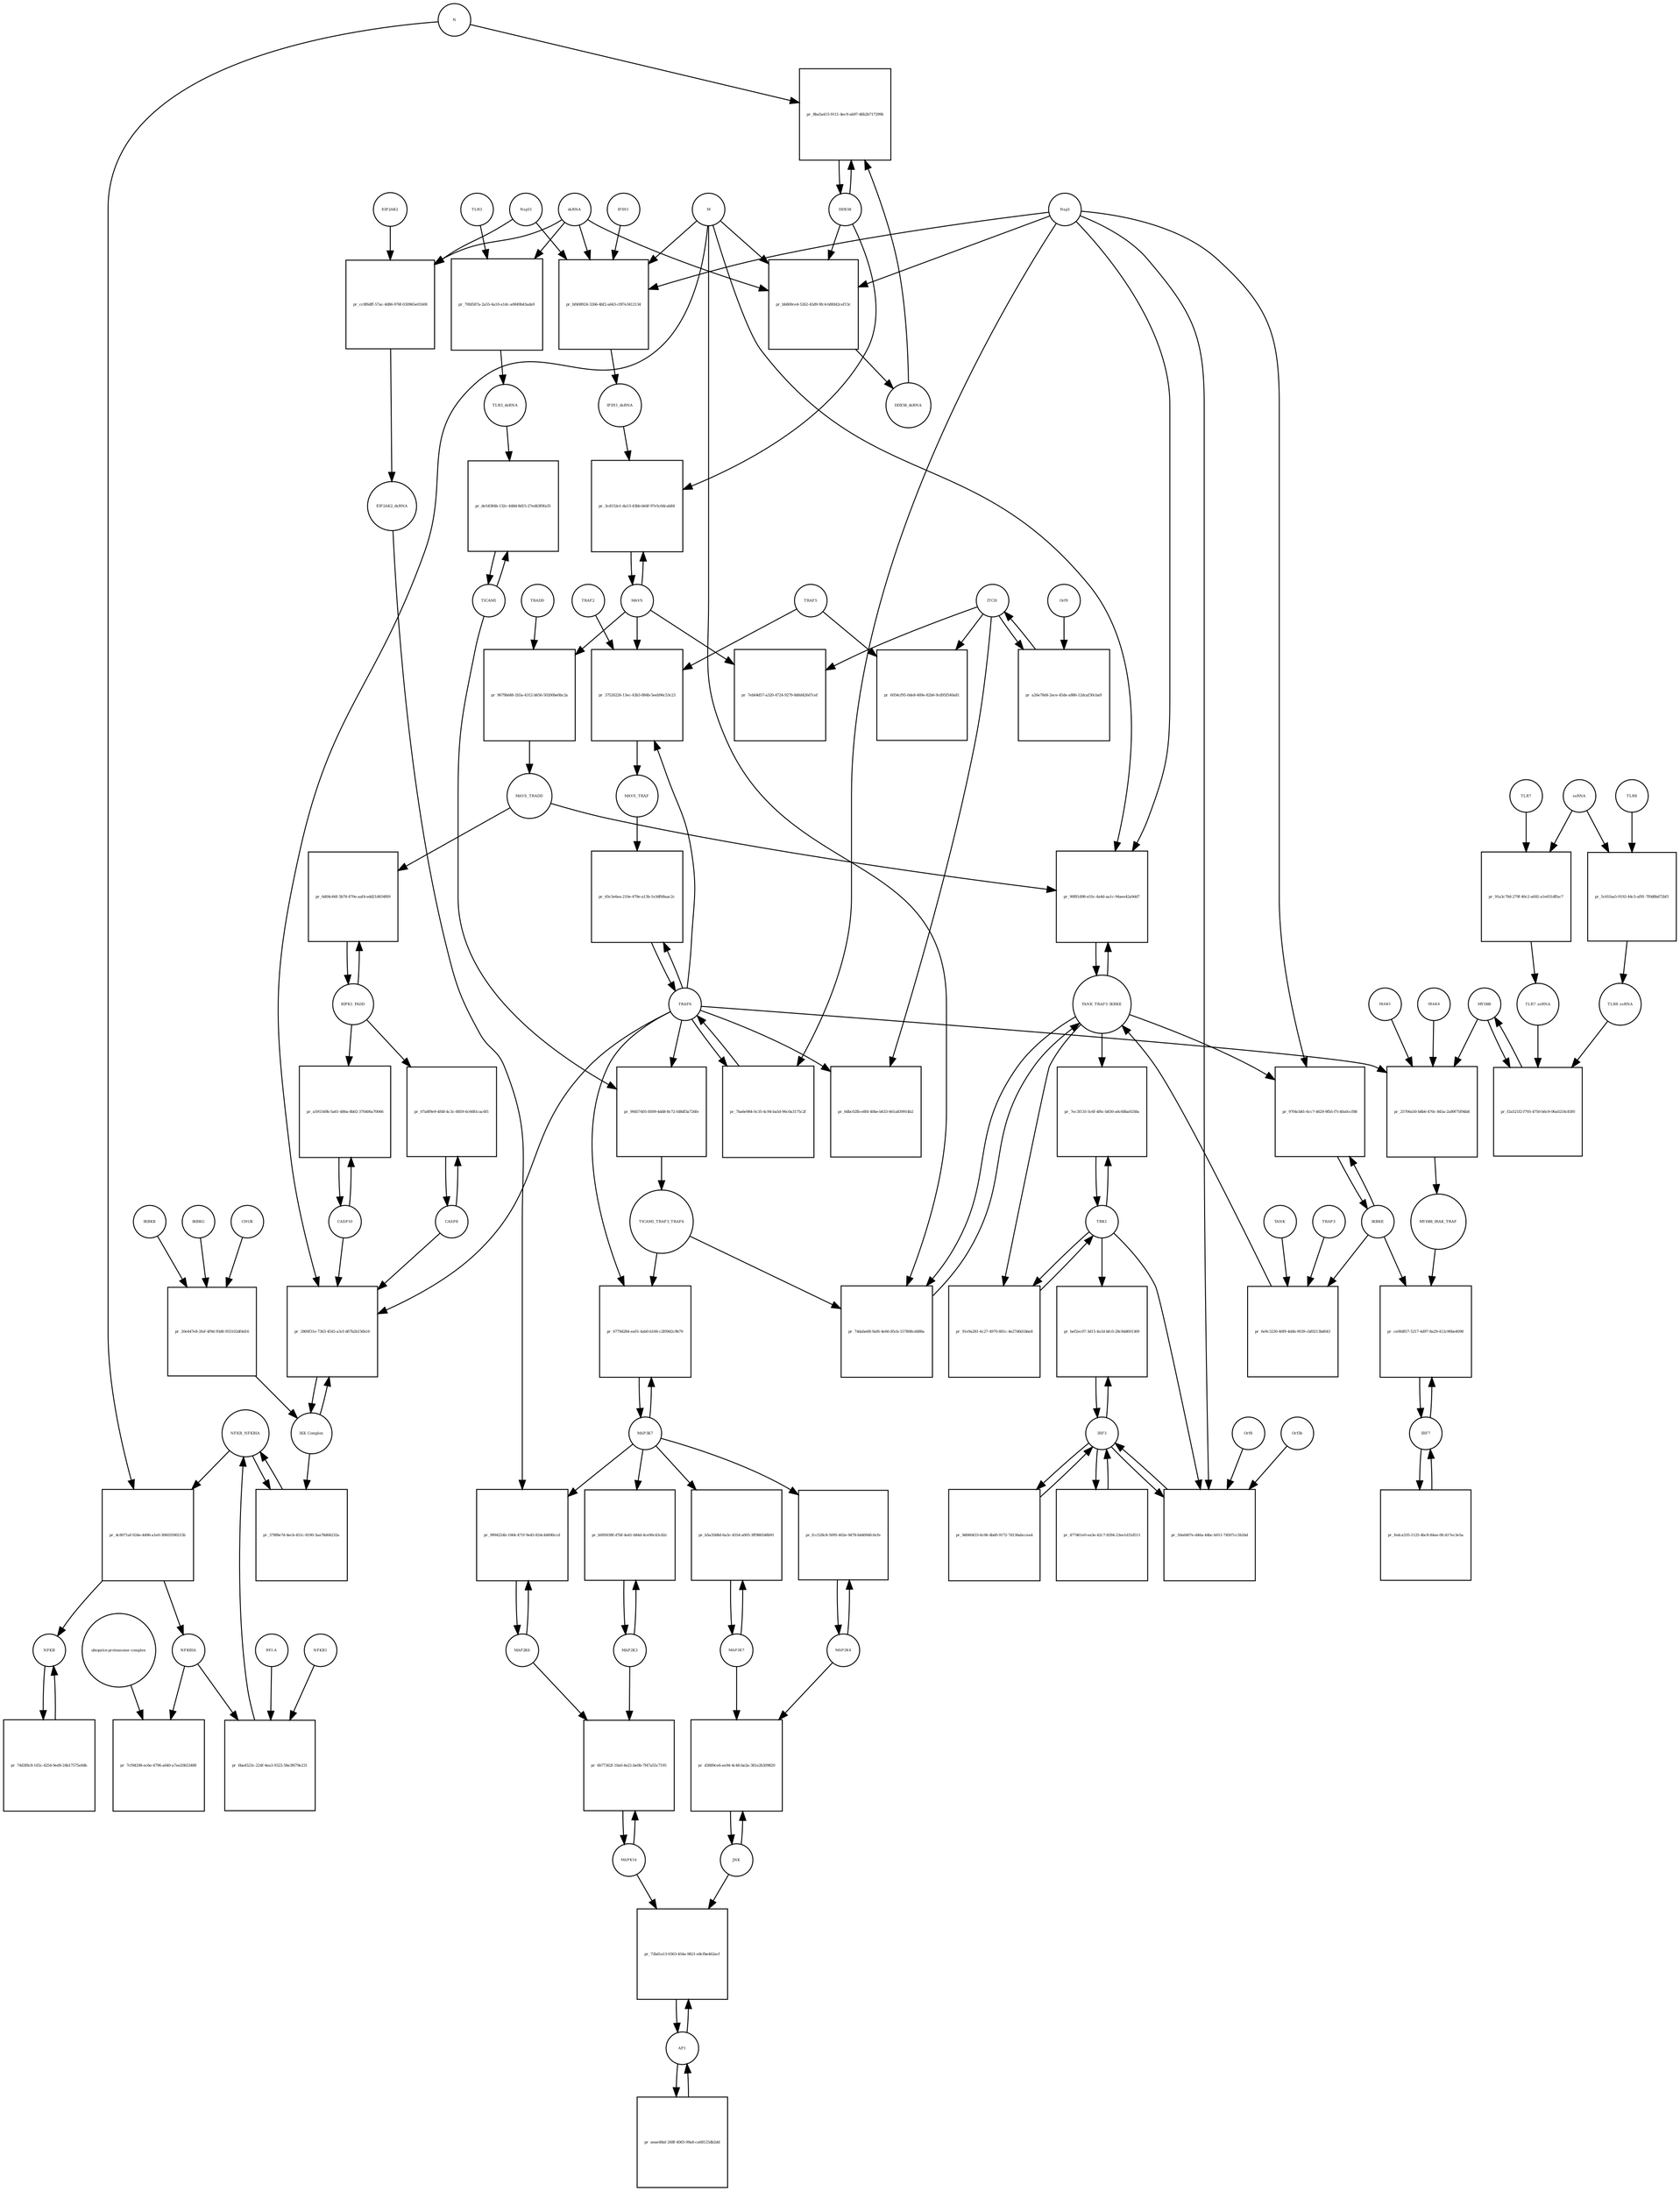 strict digraph  {
NFKB_NFKBIA [annotation="", bipartite=0, cls=complex, fontsize=4, label=NFKB_NFKBIA, shape=circle];
"pr_4c8071af-024e-4496-a1e0-30603590215b" [annotation="", bipartite=1, cls=process, fontsize=4, label="pr_4c8071af-024e-4496-a1e0-30603590215b", shape=square];
NFKB [annotation="", bipartite=0, cls=complex, fontsize=4, label=NFKB, shape=circle];
NFKBIA [annotation=urn_miriam_hgnc_7797, bipartite=0, cls=macromolecule, fontsize=4, label=NFKBIA, shape=circle];
N [annotation=urn_miriam_ncbiprotein_1798174255, bipartite=0, cls=macromolecule, fontsize=4, label=N, shape=circle];
TLR3 [annotation=urn_miriam_hgnc_11849, bipartite=0, cls="macromolecule multimer", fontsize=4, label=TLR3, shape=circle];
"pr_70fd587a-2a55-4a10-a1dc-a0849b43ada9" [annotation="", bipartite=1, cls=process, fontsize=4, label="pr_70fd587a-2a55-4a10-a1dc-a0849b43ada9", shape=square];
dsRNA [annotation="", bipartite=0, cls="nucleic acid feature", fontsize=4, label=dsRNA, shape=circle];
TLR3_dsRNA [annotation="", bipartite=0, cls=complex, fontsize=4, label=TLR3_dsRNA, shape=circle];
"pr_bb869ce4-5262-43d9-9fc4-b8fd42cef13c" [annotation="", bipartite=1, cls=process, fontsize=4, label="pr_bb869ce4-5262-43d9-9fc4-b8fd42cef13c", shape=square];
DDX58_dsRNA [annotation="", bipartite=0, cls=complex, fontsize=4, label=DDX58_dsRNA, shape=circle];
M [annotation=urn_miriam_ncbiprotein_1796318601, bipartite=0, cls=macromolecule, fontsize=4, label=M, shape=circle];
Nsp3 [annotation=urn_miriam_ncbiprotein_1802476807, bipartite=0, cls=macromolecule, fontsize=4, label=Nsp3, shape=circle];
DDX58 [annotation=urn_miriam_hgnc_19102, bipartite=0, cls=macromolecule, fontsize=4, label=DDX58, shape=circle];
"pr_bf408924-3266-4bf2-a643-cf87e3412134" [annotation="", bipartite=1, cls=process, fontsize=4, label="pr_bf408924-3266-4bf2-a643-cf87e3412134", shape=square];
IFIH1_dsRNA [annotation="", bipartite=0, cls=complex, fontsize=4, label=IFIH1_dsRNA, shape=circle];
Nsp15 [annotation=urn_miriam_ncbiprotein_1802476818, bipartite=0, cls=macromolecule, fontsize=4, label=Nsp15, shape=circle];
IFIH1 [annotation=urn_miriam_hgnc_18873, bipartite=0, cls=macromolecule, fontsize=4, label=IFIH1, shape=circle];
"pr_8ba5a415-9111-4ec9-ab97-d6b2b717299b" [annotation="", bipartite=1, cls=process, fontsize=4, label="pr_8ba5a415-9111-4ec9-ab97-d6b2b717299b", shape=square];
MAVS [annotation=urn_miriam_hgnc_29233, bipartite=0, cls="macromolecule multimer", fontsize=4, label=MAVS, shape=circle];
"pr_3cd152e1-da13-43bb-b64f-97e5c0dcab84" [annotation="", bipartite=1, cls=process, fontsize=4, label="pr_3cd152e1-da13-43bb-b64f-97e5c0dcab84", shape=square];
"pr_7cf94298-ec6e-4796-a640-a7ee20b53488" [annotation="", bipartite=1, cls=process, fontsize=4, label="pr_7cf94298-ec6e-4796-a640-a7ee20b53488", shape=square];
"ubiquitin-proteasome complex" [annotation="", bipartite=0, cls=complex, fontsize=4, label="ubiquitin-proteasome complex", shape=circle];
IRF3 [annotation=urn_miriam_hgnc_6118, bipartite=0, cls="macromolecule multimer", fontsize=4, label=IRF3, shape=circle];
"pr_bef2ec07-3d15-4a1d-bfc0-28c9dd691369" [annotation="", bipartite=1, cls=process, fontsize=4, label="pr_bef2ec07-3d15-4a1d-bfc0-28c9dd691369", shape=square];
TBK1 [annotation="", bipartite=0, cls=macromolecule, fontsize=4, label=TBK1, shape=circle];
"pr_50a6407e-d46a-44bc-b011-74507cc5b1bd" [annotation="", bipartite=1, cls=process, fontsize=4, label="pr_50a6407e-d46a-44bc-b011-74507cc5b1bd", shape=square];
Orf3b [annotation=urn_miriam_uniprot_P59633, bipartite=0, cls=macromolecule, fontsize=4, label=Orf3b, shape=circle];
Orf8 [annotation=urn_miriam_ncbiprotein_1796318604, bipartite=0, cls=macromolecule, fontsize=4, label=Orf8, shape=circle];
IRF7 [annotation=urn_miriam_hgnc_6122, bipartite=0, cls="macromolecule multimer", fontsize=4, label=IRF7, shape=circle];
"pr_ce0fd857-5217-4d97-8a29-412c96be4098" [annotation="", bipartite=1, cls=process, fontsize=4, label="pr_ce0fd857-5217-4d97-8a29-412c96be4098", shape=square];
IKBKE [annotation=urn_miriam_hgnc_14552, bipartite=0, cls=macromolecule, fontsize=4, label=IKBKE, shape=circle];
MYD88_IRAK_TRAF [annotation="", bipartite=0, cls=complex, fontsize=4, label=MYD88_IRAK_TRAF, shape=circle];
TRAF6 [annotation=urn_miriam_hgnc_12036, bipartite=0, cls=macromolecule, fontsize=4, label=TRAF6, shape=circle];
"pr_65c5e6ea-210e-479e-a13b-1e3df68aac2c" [annotation="", bipartite=1, cls=process, fontsize=4, label="pr_65c5e6ea-210e-479e-a13b-1e3df68aac2c", shape=square];
MAVS_TRAF [annotation="", bipartite=0, cls=complex, fontsize=4, label=MAVS_TRAF, shape=circle];
"pr_7eb64d57-a320-4724-9279-8d6d426d7cef" [annotation="", bipartite=1, cls=process, fontsize=4, label="pr_7eb64d57-a320-4724-9279-8d6d426d7cef", shape=square];
ITCH [annotation="", bipartite=0, cls=macromolecule, fontsize=4, label=ITCH, shape=circle];
TRAF5 [annotation=urn_miriam_hgnc_12035, bipartite=0, cls=macromolecule, fontsize=4, label=TRAF5, shape=circle];
"pr_6054cf95-0de8-469e-82b6-9cd95f540a81" [annotation="", bipartite=1, cls=process, fontsize=4, label="pr_6054cf95-0de8-469e-82b6-9cd95f540a81", shape=square];
"pr_0dbc02fb-e8f4-40be-b633-661a839914b2" [annotation="", bipartite=1, cls=process, fontsize=4, label="pr_0dbc02fb-e8f4-40be-b633-661a839914b2", shape=square];
TICAM1 [annotation=urn_miriam_hgnc_18348, bipartite=0, cls=macromolecule, fontsize=4, label=TICAM1, shape=circle];
"pr_de54384b-132c-448d-8d15-27ed43f0fa35" [annotation="", bipartite=1, cls=process, fontsize=4, label="pr_de54384b-132c-448d-8d15-27ed43f0fa35", shape=square];
"pr_99d57405-8509-4dd8-8c72-fd8df3a726fe" [annotation="", bipartite=1, cls=process, fontsize=4, label="pr_99d57405-8509-4dd8-8c72-fd8df3a726fe", shape=square];
TICAM1_TRAF3_TRAF6 [annotation="", bipartite=0, cls=complex, fontsize=4, label=TICAM1_TRAF3_TRAF6, shape=circle];
TANK_TRAF3_IKBKE [annotation="", bipartite=0, cls=complex, fontsize=4, label=TANK_TRAF3_IKBKE, shape=circle];
"pr_74dabe68-9af6-4e66-85cb-157808cd488a" [annotation="", bipartite=1, cls=process, fontsize=4, label="pr_74dabe68-9af6-4e66-85cb-157808cd488a", shape=square];
"pr_7ec3f135-5c6f-4f6c-b830-a6c68ba9258a" [annotation="", bipartite=1, cls=process, fontsize=4, label="pr_7ec3f135-5c6f-4f6c-b830-a6c68ba9258a", shape=square];
"pr_9704cb81-6cc7-4629-9fb5-f7c40a0ccf88" [annotation="", bipartite=1, cls=process, fontsize=4, label="pr_9704cb81-6cc7-4629-9fb5-f7c40a0ccf88", shape=square];
MYD88 [annotation="", bipartite=0, cls=macromolecule, fontsize=4, label=MYD88, shape=circle];
"pr_25706a50-b8b6-470c-845a-2a89f75f94b8" [annotation="", bipartite=1, cls=process, fontsize=4, label="pr_25706a50-b8b6-470c-845a-2a89f75f94b8", shape=square];
IRAK1 [annotation=urn_miriam_hgnc_6112, bipartite=0, cls=macromolecule, fontsize=4, label=IRAK1, shape=circle];
IRAK4 [annotation=urn_miriam_hgnc_17967, bipartite=0, cls=macromolecule, fontsize=4, label=IRAK4, shape=circle];
TLR7 [annotation=urn_miriam_hgnc_15631, bipartite=0, cls=macromolecule, fontsize=4, label=TLR7, shape=circle];
"pr_91a3c70d-279f-40c2-a692-a1e651dffac7" [annotation="", bipartite=1, cls=process, fontsize=4, label="pr_91a3c70d-279f-40c2-a692-a1e651dffac7", shape=square];
TLR7_ssRNA [annotation="", bipartite=0, cls=complex, fontsize=4, label=TLR7_ssRNA, shape=circle];
ssRNA [annotation="", bipartite=0, cls="nucleic acid feature", fontsize=4, label=ssRNA, shape=circle];
TLR8 [annotation=urn_miriam_hgnc_15632, bipartite=0, cls=macromolecule, fontsize=4, label=TLR8, shape=circle];
"pr_5c61faa5-9192-44c5-af81-7f0d8bd72bf1" [annotation="", bipartite=1, cls=process, fontsize=4, label="pr_5c61faa5-9192-44c5-af81-7f0d8bd72bf1", shape=square];
TLR8_ssRNA [annotation="", bipartite=0, cls=complex, fontsize=4, label=TLR8_ssRNA, shape=circle];
"pr_f2a521f2-f793-4750-b6c9-06a0218c83f0" [annotation="", bipartite=1, cls=process, fontsize=4, label="pr_f2a521f2-f793-4750-b6c9-06a0218c83f0", shape=square];
MAP3K7 [annotation="", bipartite=0, cls=macromolecule, fontsize=4, label=MAP3K7, shape=circle];
"pr_6779d284-ea01-4ab0-b166-c2f09d2c9b79" [annotation="", bipartite=1, cls=process, fontsize=4, label="pr_6779d284-ea01-4ab0-b166-c2f09d2c9b79", shape=square];
TRAF2 [annotation=urn_miriam_hgnc_12032, bipartite=0, cls=macromolecule, fontsize=4, label=TRAF2, shape=circle];
"pr_37526226-13ec-43b3-884b-5eeb96c53c23" [annotation="", bipartite=1, cls=process, fontsize=4, label="pr_37526226-13ec-43b3-884b-5eeb96c53c23", shape=square];
"pr_a26e78d4-2ece-45de-a886-12dcaf30cba9" [annotation="", bipartite=1, cls=process, fontsize=4, label="pr_a26e78d4-2ece-45de-a886-12dcaf30cba9", shape=square];
Orf9 [annotation=urn_miriam_uniprot_P59636, bipartite=0, cls=macromolecule, fontsize=4, label=Orf9, shape=circle];
"pr_9679bd48-1b5a-4312-b656-50200be0bc2a" [annotation="", bipartite=1, cls=process, fontsize=4, label="pr_9679bd48-1b5a-4312-b656-50200be0bc2a", shape=square];
MAVS_TRADD [annotation="", bipartite=0, cls=complex, fontsize=4, label=MAVS_TRADD, shape=circle];
TRADD [annotation=urn_miriam_hgnc_12030, bipartite=0, cls=macromolecule, fontsize=4, label=TRADD, shape=circle];
"pr_7ba6e984-0c35-4c94-ba5d-96c0a3175c2f" [annotation="", bipartite=1, cls=process, fontsize=4, label="pr_7ba6e984-0c35-4c94-ba5d-96c0a3175c2f", shape=square];
AP1 [annotation="", bipartite=0, cls=complex, fontsize=4, label=AP1, shape=circle];
"pr_72bd1a13-0363-454a-9821-e8cfbe462acf" [annotation="", bipartite=1, cls=process, fontsize=4, label="pr_72bd1a13-0363-454a-9821-e8cfbe462acf", shape=square];
MAPK14 [annotation="", bipartite=0, cls=macromolecule, fontsize=4, label=MAPK14, shape=circle];
JNK [annotation="", bipartite=0, cls=complex, fontsize=4, label=JNK, shape=circle];
"pr_d3889ce6-ee94-4c48-be2e-381e2b309820" [annotation="", bipartite=1, cls=process, fontsize=4, label="pr_d3889ce6-ee94-4c48-be2e-381e2b309820", shape=square];
MAP2K7 [annotation="", bipartite=0, cls=macromolecule, fontsize=4, label=MAP2K7, shape=circle];
MAP2K4 [annotation="", bipartite=0, cls=macromolecule, fontsize=4, label=MAP2K4, shape=circle];
"pr_fcc528c8-5095-402e-9478-b44094fc6cfe" [annotation="", bipartite=1, cls=process, fontsize=4, label="pr_fcc528c8-5095-402e-9478-b44094fc6cfe", shape=square];
"pr_b5a3568d-6a3c-4554-a005-3ff986548b91" [annotation="", bipartite=1, cls=process, fontsize=4, label="pr_b5a3568d-6a3c-4554-a005-3ff986548b91", shape=square];
MAP2K3 [annotation="", bipartite=0, cls=macromolecule, fontsize=4, label=MAP2K3, shape=circle];
"pr_b095038f-d7bf-4e41-b84d-4ce90c43c82c" [annotation="", bipartite=1, cls=process, fontsize=4, label="pr_b095038f-d7bf-4e41-b84d-4ce90c43c82c", shape=square];
MAP2K6 [annotation="", bipartite=0, cls=macromolecule, fontsize=4, label=MAP2K6, shape=circle];
"pr_9994224b-1064-471f-9e45-824c44690ccd" [annotation="", bipartite=1, cls=process, fontsize=4, label="pr_9994224b-1064-471f-9e45-824c44690ccd", shape=square];
EIF2AK2_dsRNA [annotation="", bipartite=0, cls=complex, fontsize=4, label=EIF2AK2_dsRNA, shape=circle];
"pr_cc8f6dff-57ac-4d86-976f-030965e01b08" [annotation="", bipartite=1, cls=process, fontsize=4, label="pr_cc8f6dff-57ac-4d86-976f-030965e01b08", shape=square];
EIF2AK2 [annotation=urn_miriam_hgnc_9437, bipartite=0, cls=macromolecule, fontsize=4, label=EIF2AK2, shape=circle];
RIPK1_FADD [annotation="", bipartite=0, cls=complex, fontsize=4, label=RIPK1_FADD, shape=circle];
"pr_6d04c66f-3b78-470e-aaf4-edd21d634f69" [annotation="", bipartite=1, cls=process, fontsize=4, label="pr_6d04c66f-3b78-470e-aaf4-edd21d634f69", shape=square];
CASP8 [annotation="", bipartite=0, cls=macromolecule, fontsize=4, label=CASP8, shape=circle];
"pr_07a8f9e9-4f48-4c3c-8859-6c6681cac6f1" [annotation="", bipartite=1, cls=process, fontsize=4, label="pr_07a8f9e9-4f48-4c3c-8859-6c6681cac6f1", shape=square];
CASP10 [annotation="", bipartite=0, cls=macromolecule, fontsize=4, label=CASP10, shape=circle];
"pr_a591549b-5a61-486a-8b02-370406a70066" [annotation="", bipartite=1, cls=process, fontsize=4, label="pr_a591549b-5a61-486a-8b02-370406a70066", shape=square];
"pr_378f8e7d-4ecb-451c-8190-3aa78d04232a" [annotation="", bipartite=1, cls=process, fontsize=4, label="pr_378f8e7d-4ecb-451c-8190-3aa78d04232a", shape=square];
"IKK Complex" [annotation="", bipartite=0, cls=complex, fontsize=4, label="IKK Complex", shape=circle];
"pr_2800f31e-7363-4545-a3cf-d67b2b156b16" [annotation="", bipartite=1, cls=process, fontsize=4, label="pr_2800f31e-7363-4545-a3cf-d67b2b156b16", shape=square];
"pr_6ba4523c-224f-4ea3-9323-58e3f679e231" [annotation="", bipartite=1, cls=process, fontsize=4, label="pr_6ba4523c-224f-4ea3-9323-58e3f679e231", shape=square];
RELA [annotation="", bipartite=0, cls=macromolecule, fontsize=4, label=RELA, shape=circle];
NFKB1 [annotation="", bipartite=0, cls=macromolecule, fontsize=4, label=NFKB1, shape=circle];
IKBKG [annotation="", bipartite=0, cls=macromolecule, fontsize=4, label=IKBKG, shape=circle];
"pr_20e447e8-2fef-4f9d-93d6-955102df4d16" [annotation="", bipartite=1, cls=process, fontsize=4, label="pr_20e447e8-2fef-4f9d-93d6-955102df4d16", shape=square];
CHUK [annotation="", bipartite=0, cls=macromolecule, fontsize=4, label=CHUK, shape=circle];
IKBKB [annotation="", bipartite=0, cls=macromolecule, fontsize=4, label=IKBKB, shape=circle];
"pr_90f81d98-e55c-4a4d-aa1c-94aee42a9dd7" [annotation="", bipartite=1, cls=process, fontsize=4, label="pr_90f81d98-e55c-4a4d-aa1c-94aee42a9dd7", shape=square];
"pr_91e9a281-6c27-4970-881c-4e27d0d1bbe8" [annotation="", bipartite=1, cls=process, fontsize=4, label="pr_91e9a281-6c27-4970-881c-4e27d0d1bbe8", shape=square];
"pr_6b77362f-10a0-4e21-be0b-7f47a55c7195" [annotation="", bipartite=1, cls=process, fontsize=4, label="pr_6b77362f-10a0-4e21-be0b-7f47a55c7195", shape=square];
TRAF3 [annotation="", bipartite=0, cls=macromolecule, fontsize=4, label=TRAF3, shape=circle];
"pr_6e9c3230-46f9-4d4b-9039-cbf0213bd043" [annotation="", bipartite=1, cls=process, fontsize=4, label="pr_6e9c3230-46f9-4d4b-9039-cbf0213bd043", shape=square];
TANK [annotation="", bipartite=0, cls=macromolecule, fontsize=4, label=TANK, shape=circle];
"pr_74d3f8c8-165c-4254-9ed9-24b17575e84b" [annotation="", bipartite=1, cls=process, fontsize=4, label="pr_74d3f8c8-165c-4254-9ed9-24b17575e84b", shape=square];
"pr_477461e0-ea3e-42c7-8294-23ee1d31d511" [annotation="", bipartite=1, cls=process, fontsize=4, label="pr_477461e0-ea3e-42c7-8294-23ee1d31d511", shape=square];
"pr_9d060433-6c06-4bd0-9172-7d136abccea4" [annotation="", bipartite=1, cls=process, fontsize=4, label="pr_9d060433-6c06-4bd0-9172-7d136abccea4", shape=square];
"pr_fedca335-1125-4bc8-84ea-0fc417ec3e5a" [annotation="", bipartite=1, cls=process, fontsize=4, label="pr_fedca335-1125-4bc8-84ea-0fc417ec3e5a", shape=square];
"pr_aeae48af-268f-4065-99a8-ca68125db2dd" [annotation="", bipartite=1, cls=process, fontsize=4, label="pr_aeae48af-268f-4065-99a8-ca68125db2dd", shape=square];
NFKB_NFKBIA -> "pr_4c8071af-024e-4496-a1e0-30603590215b"  [annotation="", interaction_type=consumption];
NFKB_NFKBIA -> "pr_378f8e7d-4ecb-451c-8190-3aa78d04232a"  [annotation="", interaction_type=consumption];
"pr_4c8071af-024e-4496-a1e0-30603590215b" -> NFKB  [annotation="", interaction_type=production];
"pr_4c8071af-024e-4496-a1e0-30603590215b" -> NFKBIA  [annotation="", interaction_type=production];
NFKB -> "pr_74d3f8c8-165c-4254-9ed9-24b17575e84b"  [annotation="", interaction_type=consumption];
NFKBIA -> "pr_7cf94298-ec6e-4796-a640-a7ee20b53488"  [annotation="", interaction_type=consumption];
NFKBIA -> "pr_6ba4523c-224f-4ea3-9323-58e3f679e231"  [annotation="", interaction_type=consumption];
N -> "pr_4c8071af-024e-4496-a1e0-30603590215b"  [annotation="urn_miriam_pubmed_16143815|urn_miriam_taxonomy_694009", interaction_type=stimulation];
N -> "pr_8ba5a415-9111-4ec9-ab97-d6b2b717299b"  [annotation="urn_miriam_pubmed_25581309|urn_miriam_pubmed_28148787|urn_miriam_taxonomy_694009", interaction_type=inhibition];
TLR3 -> "pr_70fd587a-2a55-4a10-a1dc-a0849b43ada9"  [annotation="", interaction_type=consumption];
"pr_70fd587a-2a55-4a10-a1dc-a0849b43ada9" -> TLR3_dsRNA  [annotation="", interaction_type=production];
dsRNA -> "pr_70fd587a-2a55-4a10-a1dc-a0849b43ada9"  [annotation="", interaction_type=consumption];
dsRNA -> "pr_bb869ce4-5262-43d9-9fc4-b8fd42cef13c"  [annotation="", interaction_type=consumption];
dsRNA -> "pr_bf408924-3266-4bf2-a643-cf87e3412134"  [annotation="", interaction_type=consumption];
dsRNA -> "pr_cc8f6dff-57ac-4d86-976f-030965e01b08"  [annotation="", interaction_type=consumption];
TLR3_dsRNA -> "pr_de54384b-132c-448d-8d15-27ed43f0fa35"  [annotation=urn_miriam_pubmed_20303872, interaction_type=stimulation];
"pr_bb869ce4-5262-43d9-9fc4-b8fd42cef13c" -> DDX58_dsRNA  [annotation="", interaction_type=production];
DDX58_dsRNA -> "pr_8ba5a415-9111-4ec9-ab97-d6b2b717299b"  [annotation="urn_miriam_pubmed_25581309|urn_miriam_pubmed_28148787|urn_miriam_taxonomy_694009", interaction_type=catalysis];
M -> "pr_bb869ce4-5262-43d9-9fc4-b8fd42cef13c"  [annotation="urn_miriam_pubmed_20303872|urn_miriam_pubmed_19380580|urn_miriam_pubmed_31226023|urn_miriam_taxonomy_694009", interaction_type=inhibition];
M -> "pr_bf408924-3266-4bf2-a643-cf87e3412134"  [annotation="urn_miriam_pubmed_28484023|urn_miriam_pubmed_19380580|urn_miriam_pubmed_31226023|urn_miriam_taxonomy_694009", interaction_type=inhibition];
M -> "pr_74dabe68-9af6-4e66-85cb-157808cd488a"  [annotation="urn_miriam_pubmed_19380580|urn_miriam_pubmed_19366914|urn_miriam_taxonomy_694009", interaction_type=inhibition];
M -> "pr_2800f31e-7363-4545-a3cf-d67b2b156b16"  [annotation="urn_miriam_pubmed_19366914|urn_miriam_pubmed_20303872|urn_miriam_pubmed_17705188|urn_miriam_pubmed_694009", interaction_type=inhibition];
M -> "pr_90f81d98-e55c-4a4d-aa1c-94aee42a9dd7"  [annotation="urn_miriam_pubmed_19366914|urn_miriam_pubmed_27164085|urn_miriam_pubmed_19380580|urn_miriam_taxonomy_694009", interaction_type=inhibition];
Nsp3 -> "pr_bb869ce4-5262-43d9-9fc4-b8fd42cef13c"  [annotation="urn_miriam_pubmed_20303872|urn_miriam_pubmed_19380580|urn_miriam_pubmed_31226023|urn_miriam_taxonomy_694009", interaction_type=inhibition];
Nsp3 -> "pr_bf408924-3266-4bf2-a643-cf87e3412134"  [annotation="urn_miriam_pubmed_28484023|urn_miriam_pubmed_19380580|urn_miriam_pubmed_31226023|urn_miriam_taxonomy_694009", interaction_type=inhibition];
Nsp3 -> "pr_50a6407e-d46a-44bc-b011-74507cc5b1bd"  [annotation="urn_miriam_pubmed_17761676|urn_miriam_pubmed_31226023|urn_miriam_taxonomy_694009", interaction_type=inhibition];
Nsp3 -> "pr_9704cb81-6cc7-4629-9fb5-f7c40a0ccf88"  [annotation="urn_miriam_pubmed_20303872|urn_miriam_pubmed_31226023|urn_miriam_taxonomy_694009", interaction_type=inhibition];
Nsp3 -> "pr_7ba6e984-0c35-4c94-ba5d-96c0a3175c2f"  [annotation="urn_miriam_pubmed_27164085|urn_miriam_taxonomy_694009", interaction_type=catalysis];
Nsp3 -> "pr_90f81d98-e55c-4a4d-aa1c-94aee42a9dd7"  [annotation="urn_miriam_pubmed_19366914|urn_miriam_pubmed_27164085|urn_miriam_pubmed_19380580|urn_miriam_taxonomy_694009", interaction_type=inhibition];
DDX58 -> "pr_bb869ce4-5262-43d9-9fc4-b8fd42cef13c"  [annotation="", interaction_type=consumption];
DDX58 -> "pr_8ba5a415-9111-4ec9-ab97-d6b2b717299b"  [annotation="", interaction_type=consumption];
DDX58 -> "pr_3cd152e1-da13-43bb-b64f-97e5c0dcab84"  [annotation=urn_miriam_pubmed_25581309, interaction_type=catalysis];
"pr_bf408924-3266-4bf2-a643-cf87e3412134" -> IFIH1_dsRNA  [annotation="", interaction_type=production];
IFIH1_dsRNA -> "pr_3cd152e1-da13-43bb-b64f-97e5c0dcab84"  [annotation=urn_miriam_pubmed_25581309, interaction_type=catalysis];
Nsp15 -> "pr_bf408924-3266-4bf2-a643-cf87e3412134"  [annotation="urn_miriam_pubmed_28484023|urn_miriam_pubmed_19380580|urn_miriam_pubmed_31226023|urn_miriam_taxonomy_694009", interaction_type=inhibition];
Nsp15 -> "pr_cc8f6dff-57ac-4d86-976f-030965e01b08"  [annotation="urn_miriam_pubmed_28484023|urn_miriam_pubmed_19366914|urn_miriam_taxonomy_694009", interaction_type=inhibition];
IFIH1 -> "pr_bf408924-3266-4bf2-a643-cf87e3412134"  [annotation="", interaction_type=consumption];
"pr_8ba5a415-9111-4ec9-ab97-d6b2b717299b" -> DDX58  [annotation="", interaction_type=production];
MAVS -> "pr_3cd152e1-da13-43bb-b64f-97e5c0dcab84"  [annotation="", interaction_type=consumption];
MAVS -> "pr_7eb64d57-a320-4724-9279-8d6d426d7cef"  [annotation="", interaction_type=consumption];
MAVS -> "pr_37526226-13ec-43b3-884b-5eeb96c53c23"  [annotation="", interaction_type=consumption];
MAVS -> "pr_9679bd48-1b5a-4312-b656-50200be0bc2a"  [annotation="", interaction_type=consumption];
"pr_3cd152e1-da13-43bb-b64f-97e5c0dcab84" -> MAVS  [annotation="", interaction_type=production];
"ubiquitin-proteasome complex" -> "pr_7cf94298-ec6e-4796-a640-a7ee20b53488"  [annotation=urn_miriam_pubmed_20303872, interaction_type=catalysis];
IRF3 -> "pr_bef2ec07-3d15-4a1d-bfc0-28c9dd691369"  [annotation="", interaction_type=consumption];
IRF3 -> "pr_50a6407e-d46a-44bc-b011-74507cc5b1bd"  [annotation="", interaction_type=consumption];
IRF3 -> "pr_477461e0-ea3e-42c7-8294-23ee1d31d511"  [annotation="", interaction_type=consumption];
IRF3 -> "pr_9d060433-6c06-4bd0-9172-7d136abccea4"  [annotation="", interaction_type=consumption];
"pr_bef2ec07-3d15-4a1d-bfc0-28c9dd691369" -> IRF3  [annotation="", interaction_type=production];
TBK1 -> "pr_bef2ec07-3d15-4a1d-bfc0-28c9dd691369"  [annotation=urn_miriam_pubmed_25581309, interaction_type=catalysis];
TBK1 -> "pr_50a6407e-d46a-44bc-b011-74507cc5b1bd"  [annotation="urn_miriam_pubmed_17761676|urn_miriam_pubmed_31226023|urn_miriam_taxonomy_694009", interaction_type=catalysis];
TBK1 -> "pr_7ec3f135-5c6f-4f6c-b830-a6c68ba9258a"  [annotation="", interaction_type=consumption];
TBK1 -> "pr_91e9a281-6c27-4970-881c-4e27d0d1bbe8"  [annotation="", interaction_type=consumption];
"pr_50a6407e-d46a-44bc-b011-74507cc5b1bd" -> IRF3  [annotation="", interaction_type=production];
Orf3b -> "pr_50a6407e-d46a-44bc-b011-74507cc5b1bd"  [annotation="urn_miriam_pubmed_17761676|urn_miriam_pubmed_31226023|urn_miriam_taxonomy_694009", interaction_type=inhibition];
Orf8 -> "pr_50a6407e-d46a-44bc-b011-74507cc5b1bd"  [annotation="urn_miriam_pubmed_17761676|urn_miriam_pubmed_31226023|urn_miriam_taxonomy_694009", interaction_type=inhibition];
IRF7 -> "pr_ce0fd857-5217-4d97-8a29-412c96be4098"  [annotation="", interaction_type=consumption];
IRF7 -> "pr_fedca335-1125-4bc8-84ea-0fc417ec3e5a"  [annotation="", interaction_type=consumption];
"pr_ce0fd857-5217-4d97-8a29-412c96be4098" -> IRF7  [annotation="", interaction_type=production];
IKBKE -> "pr_ce0fd857-5217-4d97-8a29-412c96be4098"  [annotation=urn_miriam_pubmed_20303872, interaction_type=catalysis];
IKBKE -> "pr_9704cb81-6cc7-4629-9fb5-f7c40a0ccf88"  [annotation="", interaction_type=consumption];
IKBKE -> "pr_6e9c3230-46f9-4d4b-9039-cbf0213bd043"  [annotation="", interaction_type=consumption];
MYD88_IRAK_TRAF -> "pr_ce0fd857-5217-4d97-8a29-412c96be4098"  [annotation=urn_miriam_pubmed_20303872, interaction_type=catalysis];
TRAF6 -> "pr_65c5e6ea-210e-479e-a13b-1e3df68aac2c"  [annotation="", interaction_type=consumption];
TRAF6 -> "pr_0dbc02fb-e8f4-40be-b633-661a839914b2"  [annotation="", interaction_type=consumption];
TRAF6 -> "pr_99d57405-8509-4dd8-8c72-fd8df3a726fe"  [annotation="", interaction_type=consumption];
TRAF6 -> "pr_25706a50-b8b6-470c-845a-2a89f75f94b8"  [annotation="", interaction_type=consumption];
TRAF6 -> "pr_6779d284-ea01-4ab0-b166-c2f09d2c9b79"  [annotation=urn_miriam_pubmed_19366914, interaction_type=stimulation];
TRAF6 -> "pr_37526226-13ec-43b3-884b-5eeb96c53c23"  [annotation="", interaction_type=consumption];
TRAF6 -> "pr_7ba6e984-0c35-4c94-ba5d-96c0a3175c2f"  [annotation="", interaction_type=consumption];
TRAF6 -> "pr_2800f31e-7363-4545-a3cf-d67b2b156b16"  [annotation="urn_miriam_pubmed_19366914|urn_miriam_pubmed_20303872|urn_miriam_pubmed_17705188|urn_miriam_pubmed_694009", interaction_type=stimulation];
"pr_65c5e6ea-210e-479e-a13b-1e3df68aac2c" -> TRAF6  [annotation="", interaction_type=production];
MAVS_TRAF -> "pr_65c5e6ea-210e-479e-a13b-1e3df68aac2c"  [annotation=urn_miriam_pubmed_19366914, interaction_type=catalysis];
ITCH -> "pr_7eb64d57-a320-4724-9279-8d6d426d7cef"  [annotation=urn_miriam_pubmed_25135833, interaction_type=catalysis];
ITCH -> "pr_6054cf95-0de8-469e-82b6-9cd95f540a81"  [annotation=urn_miriam_pubmed_25135833, interaction_type=catalysis];
ITCH -> "pr_0dbc02fb-e8f4-40be-b633-661a839914b2"  [annotation=urn_miriam_pubmed_25135833, interaction_type=catalysis];
ITCH -> "pr_a26e78d4-2ece-45de-a886-12dcaf30cba9"  [annotation="", interaction_type=consumption];
TRAF5 -> "pr_6054cf95-0de8-469e-82b6-9cd95f540a81"  [annotation="", interaction_type=consumption];
TRAF5 -> "pr_37526226-13ec-43b3-884b-5eeb96c53c23"  [annotation="", interaction_type=consumption];
TICAM1 -> "pr_de54384b-132c-448d-8d15-27ed43f0fa35"  [annotation="", interaction_type=consumption];
TICAM1 -> "pr_99d57405-8509-4dd8-8c72-fd8df3a726fe"  [annotation="", interaction_type=consumption];
"pr_de54384b-132c-448d-8d15-27ed43f0fa35" -> TICAM1  [annotation="", interaction_type=production];
"pr_99d57405-8509-4dd8-8c72-fd8df3a726fe" -> TICAM1_TRAF3_TRAF6  [annotation="", interaction_type=production];
TICAM1_TRAF3_TRAF6 -> "pr_74dabe68-9af6-4e66-85cb-157808cd488a"  [annotation="urn_miriam_pubmed_19380580|urn_miriam_pubmed_19366914|urn_miriam_taxonomy_694009", interaction_type=stimulation];
TICAM1_TRAF3_TRAF6 -> "pr_6779d284-ea01-4ab0-b166-c2f09d2c9b79"  [annotation=urn_miriam_pubmed_19366914, interaction_type=stimulation];
TANK_TRAF3_IKBKE -> "pr_74dabe68-9af6-4e66-85cb-157808cd488a"  [annotation="", interaction_type=consumption];
TANK_TRAF3_IKBKE -> "pr_7ec3f135-5c6f-4f6c-b830-a6c68ba9258a"  [annotation=urn_miriam_pubmed_20303872, interaction_type=stimulation];
TANK_TRAF3_IKBKE -> "pr_9704cb81-6cc7-4629-9fb5-f7c40a0ccf88"  [annotation="urn_miriam_pubmed_20303872|urn_miriam_pubmed_31226023|urn_miriam_taxonomy_694009", interaction_type=stimulation];
TANK_TRAF3_IKBKE -> "pr_90f81d98-e55c-4a4d-aa1c-94aee42a9dd7"  [annotation="", interaction_type=consumption];
TANK_TRAF3_IKBKE -> "pr_91e9a281-6c27-4970-881c-4e27d0d1bbe8"  [annotation=urn_miriam_pubmed_19366914, interaction_type=stimulation];
"pr_74dabe68-9af6-4e66-85cb-157808cd488a" -> TANK_TRAF3_IKBKE  [annotation="", interaction_type=production];
"pr_7ec3f135-5c6f-4f6c-b830-a6c68ba9258a" -> TBK1  [annotation="", interaction_type=production];
"pr_9704cb81-6cc7-4629-9fb5-f7c40a0ccf88" -> IKBKE  [annotation="", interaction_type=production];
MYD88 -> "pr_25706a50-b8b6-470c-845a-2a89f75f94b8"  [annotation="", interaction_type=consumption];
MYD88 -> "pr_f2a521f2-f793-4750-b6c9-06a0218c83f0"  [annotation="", interaction_type=consumption];
"pr_25706a50-b8b6-470c-845a-2a89f75f94b8" -> MYD88_IRAK_TRAF  [annotation="", interaction_type=production];
IRAK1 -> "pr_25706a50-b8b6-470c-845a-2a89f75f94b8"  [annotation="", interaction_type=consumption];
IRAK4 -> "pr_25706a50-b8b6-470c-845a-2a89f75f94b8"  [annotation="", interaction_type=consumption];
TLR7 -> "pr_91a3c70d-279f-40c2-a692-a1e651dffac7"  [annotation="", interaction_type=consumption];
"pr_91a3c70d-279f-40c2-a692-a1e651dffac7" -> TLR7_ssRNA  [annotation="", interaction_type=production];
TLR7_ssRNA -> "pr_f2a521f2-f793-4750-b6c9-06a0218c83f0"  [annotation=urn_miriam_pubmed_19366914, interaction_type=stimulation];
ssRNA -> "pr_91a3c70d-279f-40c2-a692-a1e651dffac7"  [annotation="", interaction_type=consumption];
ssRNA -> "pr_5c61faa5-9192-44c5-af81-7f0d8bd72bf1"  [annotation="", interaction_type=consumption];
TLR8 -> "pr_5c61faa5-9192-44c5-af81-7f0d8bd72bf1"  [annotation="", interaction_type=consumption];
"pr_5c61faa5-9192-44c5-af81-7f0d8bd72bf1" -> TLR8_ssRNA  [annotation="", interaction_type=production];
TLR8_ssRNA -> "pr_f2a521f2-f793-4750-b6c9-06a0218c83f0"  [annotation=urn_miriam_pubmed_19366914, interaction_type=stimulation];
"pr_f2a521f2-f793-4750-b6c9-06a0218c83f0" -> MYD88  [annotation="", interaction_type=production];
MAP3K7 -> "pr_6779d284-ea01-4ab0-b166-c2f09d2c9b79"  [annotation="", interaction_type=consumption];
MAP3K7 -> "pr_fcc528c8-5095-402e-9478-b44094fc6cfe"  [annotation=urn_miriam_pubmed_19366914, interaction_type=catalysis];
MAP3K7 -> "pr_b5a3568d-6a3c-4554-a005-3ff986548b91"  [annotation=urn_miriam_pubmed_19366914, interaction_type=catalysis];
MAP3K7 -> "pr_b095038f-d7bf-4e41-b84d-4ce90c43c82c"  [annotation=urn_miriam_pubmed_19366914, interaction_type=catalysis];
MAP3K7 -> "pr_9994224b-1064-471f-9e45-824c44690ccd"  [annotation=urn_miriam_pubmed_19366914, interaction_type=catalysis];
"pr_6779d284-ea01-4ab0-b166-c2f09d2c9b79" -> MAP3K7  [annotation="", interaction_type=production];
TRAF2 -> "pr_37526226-13ec-43b3-884b-5eeb96c53c23"  [annotation="", interaction_type=consumption];
"pr_37526226-13ec-43b3-884b-5eeb96c53c23" -> MAVS_TRAF  [annotation="", interaction_type=production];
"pr_a26e78d4-2ece-45de-a886-12dcaf30cba9" -> ITCH  [annotation="", interaction_type=production];
Orf9 -> "pr_a26e78d4-2ece-45de-a886-12dcaf30cba9"  [annotation="urn_miriam_pubmed_25135833|urn_miriam_taxonomy_694009", interaction_type=stimulation];
"pr_9679bd48-1b5a-4312-b656-50200be0bc2a" -> MAVS_TRADD  [annotation="", interaction_type=production];
MAVS_TRADD -> "pr_6d04c66f-3b78-470e-aaf4-edd21d634f69"  [annotation=urn_miriam_pubmed_19366914, interaction_type=stimulation];
MAVS_TRADD -> "pr_90f81d98-e55c-4a4d-aa1c-94aee42a9dd7"  [annotation="urn_miriam_pubmed_19366914|urn_miriam_pubmed_27164085|urn_miriam_pubmed_19380580|urn_miriam_taxonomy_694009", interaction_type=stimulation];
TRADD -> "pr_9679bd48-1b5a-4312-b656-50200be0bc2a"  [annotation="", interaction_type=consumption];
"pr_7ba6e984-0c35-4c94-ba5d-96c0a3175c2f" -> TRAF6  [annotation="", interaction_type=production];
AP1 -> "pr_72bd1a13-0363-454a-9821-e8cfbe462acf"  [annotation="", interaction_type=consumption];
AP1 -> "pr_aeae48af-268f-4065-99a8-ca68125db2dd"  [annotation="", interaction_type=consumption];
"pr_72bd1a13-0363-454a-9821-e8cfbe462acf" -> AP1  [annotation="", interaction_type=production];
MAPK14 -> "pr_72bd1a13-0363-454a-9821-e8cfbe462acf"  [annotation=urn_miriam_pubmed_19366914, interaction_type=stimulation];
MAPK14 -> "pr_6b77362f-10a0-4e21-be0b-7f47a55c7195"  [annotation="", interaction_type=consumption];
JNK -> "pr_72bd1a13-0363-454a-9821-e8cfbe462acf"  [annotation=urn_miriam_pubmed_19366914, interaction_type=stimulation];
JNK -> "pr_d3889ce6-ee94-4c48-be2e-381e2b309820"  [annotation="", interaction_type=consumption];
"pr_d3889ce6-ee94-4c48-be2e-381e2b309820" -> JNK  [annotation="", interaction_type=production];
MAP2K7 -> "pr_d3889ce6-ee94-4c48-be2e-381e2b309820"  [annotation=urn_miriam_pubmed_19366914, interaction_type=catalysis];
MAP2K7 -> "pr_b5a3568d-6a3c-4554-a005-3ff986548b91"  [annotation="", interaction_type=consumption];
MAP2K4 -> "pr_d3889ce6-ee94-4c48-be2e-381e2b309820"  [annotation=urn_miriam_pubmed_19366914, interaction_type=catalysis];
MAP2K4 -> "pr_fcc528c8-5095-402e-9478-b44094fc6cfe"  [annotation="", interaction_type=consumption];
"pr_fcc528c8-5095-402e-9478-b44094fc6cfe" -> MAP2K4  [annotation="", interaction_type=production];
"pr_b5a3568d-6a3c-4554-a005-3ff986548b91" -> MAP2K7  [annotation="", interaction_type=production];
MAP2K3 -> "pr_b095038f-d7bf-4e41-b84d-4ce90c43c82c"  [annotation="", interaction_type=consumption];
MAP2K3 -> "pr_6b77362f-10a0-4e21-be0b-7f47a55c7195"  [annotation=urn_miriam_pubmed_19366914, interaction_type=catalysis];
"pr_b095038f-d7bf-4e41-b84d-4ce90c43c82c" -> MAP2K3  [annotation="", interaction_type=production];
MAP2K6 -> "pr_9994224b-1064-471f-9e45-824c44690ccd"  [annotation="", interaction_type=consumption];
MAP2K6 -> "pr_6b77362f-10a0-4e21-be0b-7f47a55c7195"  [annotation=urn_miriam_pubmed_19366914, interaction_type=catalysis];
"pr_9994224b-1064-471f-9e45-824c44690ccd" -> MAP2K6  [annotation="", interaction_type=production];
EIF2AK2_dsRNA -> "pr_9994224b-1064-471f-9e45-824c44690ccd"  [annotation=urn_miriam_pubmed_19366914, interaction_type=stimulation];
"pr_cc8f6dff-57ac-4d86-976f-030965e01b08" -> EIF2AK2_dsRNA  [annotation="", interaction_type=production];
EIF2AK2 -> "pr_cc8f6dff-57ac-4d86-976f-030965e01b08"  [annotation="", interaction_type=consumption];
RIPK1_FADD -> "pr_6d04c66f-3b78-470e-aaf4-edd21d634f69"  [annotation="", interaction_type=consumption];
RIPK1_FADD -> "pr_07a8f9e9-4f48-4c3c-8859-6c6681cac6f1"  [annotation=urn_miriam_pubmed_19366914, interaction_type=stimulation];
RIPK1_FADD -> "pr_a591549b-5a61-486a-8b02-370406a70066"  [annotation=urn_miriam_pubmed_20303872, interaction_type=stimulation];
"pr_6d04c66f-3b78-470e-aaf4-edd21d634f69" -> RIPK1_FADD  [annotation="", interaction_type=production];
CASP8 -> "pr_07a8f9e9-4f48-4c3c-8859-6c6681cac6f1"  [annotation="", interaction_type=consumption];
CASP8 -> "pr_2800f31e-7363-4545-a3cf-d67b2b156b16"  [annotation="urn_miriam_pubmed_19366914|urn_miriam_pubmed_20303872|urn_miriam_pubmed_17705188|urn_miriam_pubmed_694009", interaction_type=stimulation];
"pr_07a8f9e9-4f48-4c3c-8859-6c6681cac6f1" -> CASP8  [annotation="", interaction_type=production];
CASP10 -> "pr_a591549b-5a61-486a-8b02-370406a70066"  [annotation="", interaction_type=consumption];
CASP10 -> "pr_2800f31e-7363-4545-a3cf-d67b2b156b16"  [annotation="urn_miriam_pubmed_19366914|urn_miriam_pubmed_20303872|urn_miriam_pubmed_17705188|urn_miriam_pubmed_694009", interaction_type=stimulation];
"pr_a591549b-5a61-486a-8b02-370406a70066" -> CASP10  [annotation="", interaction_type=production];
"pr_378f8e7d-4ecb-451c-8190-3aa78d04232a" -> NFKB_NFKBIA  [annotation="", interaction_type=production];
"IKK Complex" -> "pr_378f8e7d-4ecb-451c-8190-3aa78d04232a"  [annotation=urn_miriam_pubmed_19366914, interaction_type=catalysis];
"IKK Complex" -> "pr_2800f31e-7363-4545-a3cf-d67b2b156b16"  [annotation="", interaction_type=consumption];
"pr_2800f31e-7363-4545-a3cf-d67b2b156b16" -> "IKK Complex"  [annotation="", interaction_type=production];
"pr_6ba4523c-224f-4ea3-9323-58e3f679e231" -> NFKB_NFKBIA  [annotation="", interaction_type=production];
RELA -> "pr_6ba4523c-224f-4ea3-9323-58e3f679e231"  [annotation="", interaction_type=consumption];
NFKB1 -> "pr_6ba4523c-224f-4ea3-9323-58e3f679e231"  [annotation="", interaction_type=consumption];
IKBKG -> "pr_20e447e8-2fef-4f9d-93d6-955102df4d16"  [annotation="", interaction_type=consumption];
"pr_20e447e8-2fef-4f9d-93d6-955102df4d16" -> "IKK Complex"  [annotation="", interaction_type=production];
CHUK -> "pr_20e447e8-2fef-4f9d-93d6-955102df4d16"  [annotation="", interaction_type=consumption];
IKBKB -> "pr_20e447e8-2fef-4f9d-93d6-955102df4d16"  [annotation="", interaction_type=consumption];
"pr_90f81d98-e55c-4a4d-aa1c-94aee42a9dd7" -> TANK_TRAF3_IKBKE  [annotation="", interaction_type=production];
"pr_91e9a281-6c27-4970-881c-4e27d0d1bbe8" -> TBK1  [annotation="", interaction_type=production];
"pr_6b77362f-10a0-4e21-be0b-7f47a55c7195" -> MAPK14  [annotation="", interaction_type=production];
TRAF3 -> "pr_6e9c3230-46f9-4d4b-9039-cbf0213bd043"  [annotation="", interaction_type=consumption];
"pr_6e9c3230-46f9-4d4b-9039-cbf0213bd043" -> TANK_TRAF3_IKBKE  [annotation="", interaction_type=production];
TANK -> "pr_6e9c3230-46f9-4d4b-9039-cbf0213bd043"  [annotation="", interaction_type=consumption];
"pr_74d3f8c8-165c-4254-9ed9-24b17575e84b" -> NFKB  [annotation="", interaction_type=production];
"pr_477461e0-ea3e-42c7-8294-23ee1d31d511" -> IRF3  [annotation="", interaction_type=production];
"pr_9d060433-6c06-4bd0-9172-7d136abccea4" -> IRF3  [annotation="", interaction_type=production];
"pr_fedca335-1125-4bc8-84ea-0fc417ec3e5a" -> IRF7  [annotation="", interaction_type=production];
"pr_aeae48af-268f-4065-99a8-ca68125db2dd" -> AP1  [annotation="", interaction_type=production];
}
